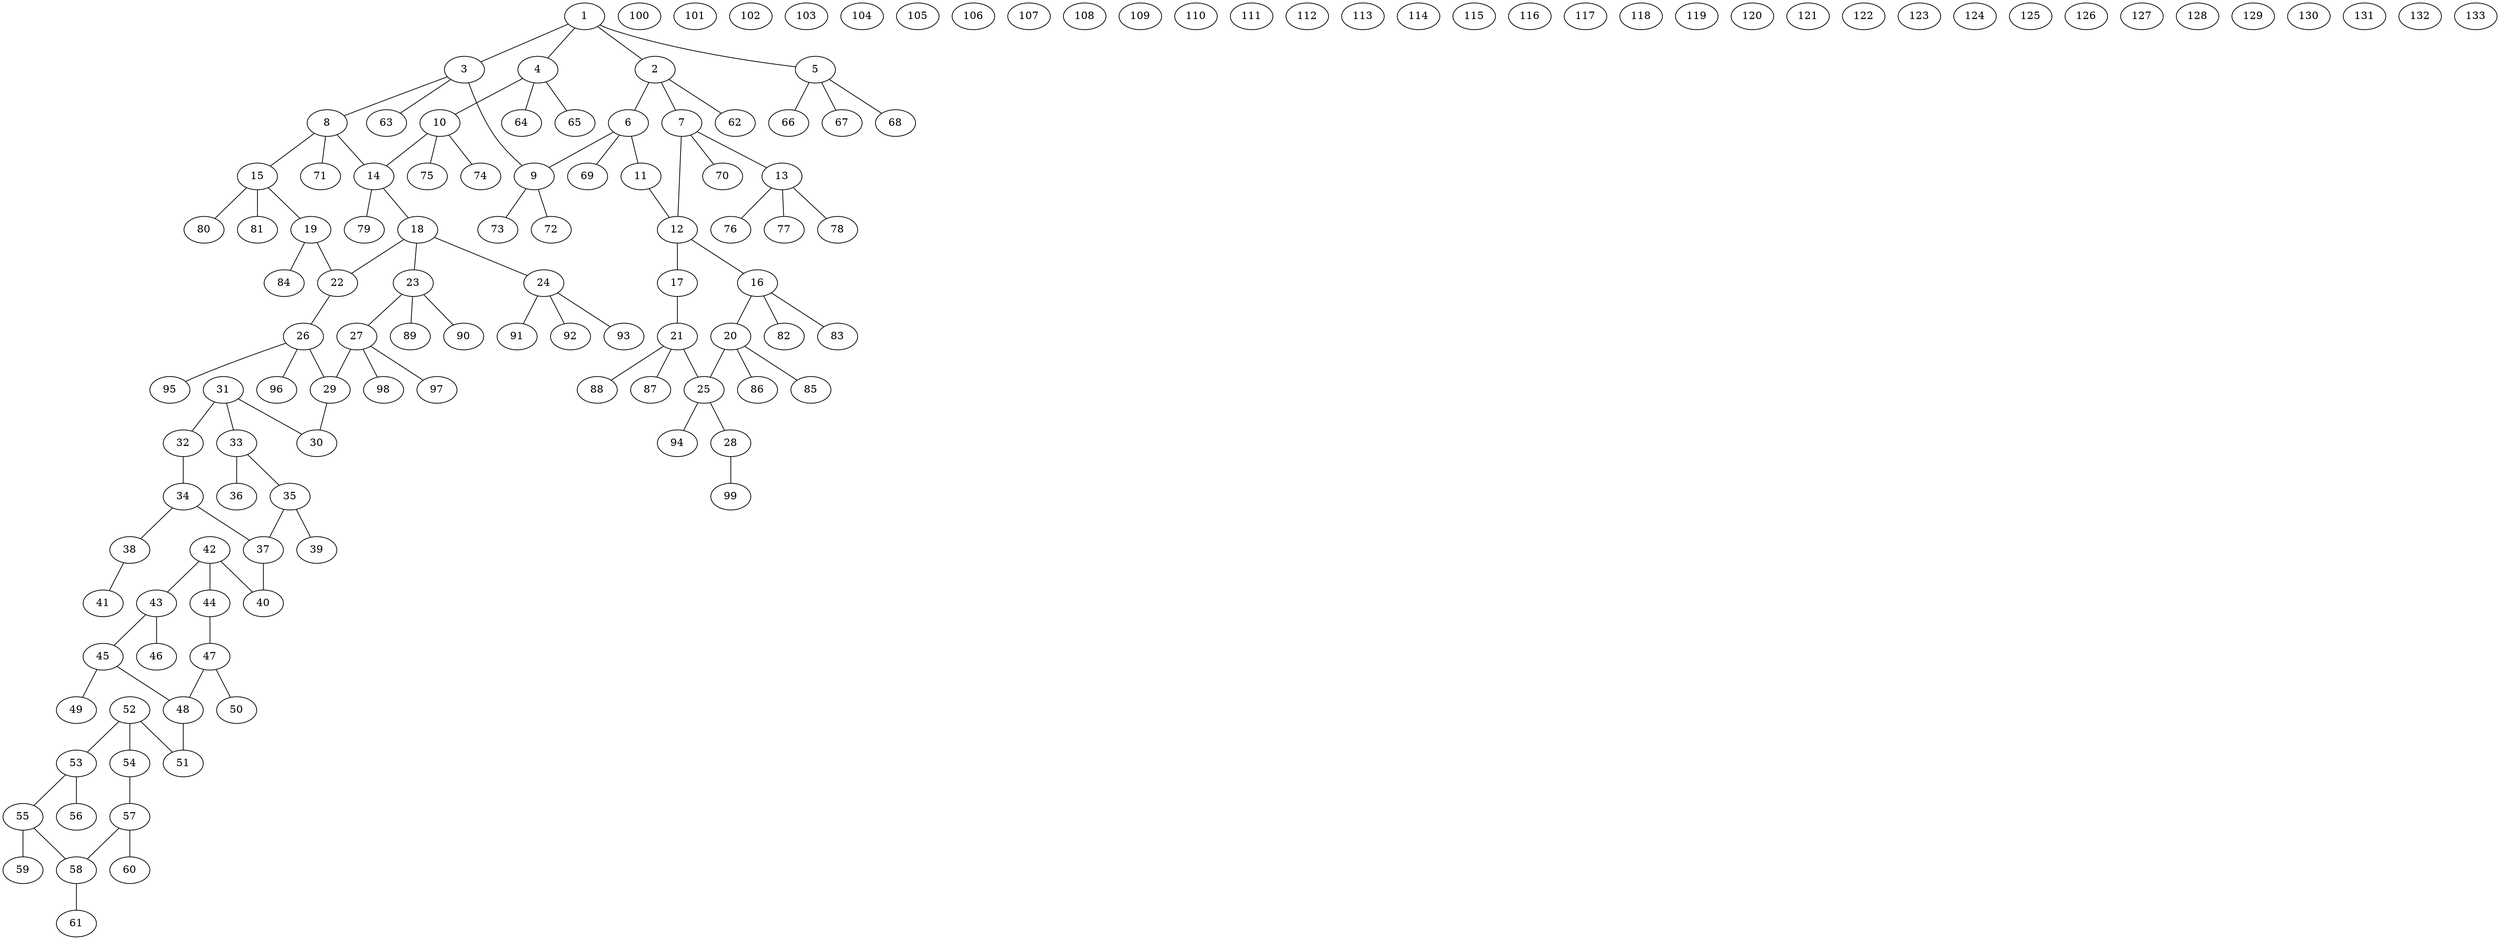 graph molecule_2072 {
	1	 [chem=C];
	2	 [chem=C];
	1 -- 2	 [valence=1];
	3	 [chem=C];
	1 -- 3	 [valence=1];
	4	 [chem=C];
	1 -- 4	 [valence=1];
	5	 [chem=C];
	1 -- 5	 [valence=1];
	6	 [chem=C];
	2 -- 6	 [valence=1];
	7	 [chem=C];
	2 -- 7	 [valence=1];
	62	 [chem=H];
	2 -- 62	 [valence=1];
	8	 [chem=C];
	3 -- 8	 [valence=1];
	9	 [chem=C];
	3 -- 9	 [valence=1];
	63	 [chem=H];
	3 -- 63	 [valence=1];
	10	 [chem=C];
	4 -- 10	 [valence=1];
	64	 [chem=H];
	4 -- 64	 [valence=1];
	65	 [chem=H];
	4 -- 65	 [valence=1];
	66	 [chem=H];
	5 -- 66	 [valence=1];
	67	 [chem=H];
	5 -- 67	 [valence=1];
	68	 [chem=H];
	5 -- 68	 [valence=1];
	6 -- 9	 [valence=1];
	11	 [chem=O];
	6 -- 11	 [valence=1];
	69	 [chem=H];
	6 -- 69	 [valence=1];
	12	 [chem=C];
	7 -- 12	 [valence=1];
	13	 [chem=C];
	7 -- 13	 [valence=1];
	70	 [chem=H];
	7 -- 70	 [valence=1];
	14	 [chem=C];
	8 -- 14	 [valence=1];
	15	 [chem=C];
	8 -- 15	 [valence=1];
	71	 [chem=H];
	8 -- 71	 [valence=1];
	72	 [chem=H];
	9 -- 72	 [valence=1];
	73	 [chem=H];
	9 -- 73	 [valence=1];
	10 -- 14	 [valence=1];
	74	 [chem=H];
	10 -- 74	 [valence=1];
	75	 [chem=H];
	10 -- 75	 [valence=1];
	11 -- 12	 [valence=1];
	16	 [chem=C];
	12 -- 16	 [valence=1];
	17	 [chem=O];
	12 -- 17	 [valence=1];
	76	 [chem=H];
	13 -- 76	 [valence=1];
	77	 [chem=H];
	13 -- 77	 [valence=1];
	78	 [chem=H];
	13 -- 78	 [valence=1];
	18	 [chem=C];
	14 -- 18	 [valence=1];
	79	 [chem=H];
	14 -- 79	 [valence=1];
	19	 [chem=C];
	15 -- 19	 [valence=1];
	80	 [chem=H];
	15 -- 80	 [valence=1];
	81	 [chem=H];
	15 -- 81	 [valence=1];
	20	 [chem=C];
	16 -- 20	 [valence=1];
	82	 [chem=H];
	16 -- 82	 [valence=1];
	83	 [chem=H];
	16 -- 83	 [valence=1];
	21	 [chem=C];
	17 -- 21	 [valence=1];
	22	 [chem=C];
	18 -- 22	 [valence=1];
	23	 [chem=C];
	18 -- 23	 [valence=1];
	24	 [chem=C];
	18 -- 24	 [valence=1];
	19 -- 22	 [valence=2];
	84	 [chem=H];
	19 -- 84	 [valence=1];
	25	 [chem=C];
	20 -- 25	 [valence=1];
	85	 [chem=H];
	20 -- 85	 [valence=1];
	86	 [chem=H];
	20 -- 86	 [valence=1];
	21 -- 25	 [valence=1];
	87	 [chem=H];
	21 -- 87	 [valence=1];
	88	 [chem=H];
	21 -- 88	 [valence=1];
	26	 [chem=C];
	22 -- 26	 [valence=1];
	27	 [chem=C];
	23 -- 27	 [valence=1];
	89	 [chem=H];
	23 -- 89	 [valence=1];
	90	 [chem=H];
	23 -- 90	 [valence=1];
	91	 [chem=H];
	24 -- 91	 [valence=1];
	92	 [chem=H];
	24 -- 92	 [valence=1];
	93	 [chem=H];
	24 -- 93	 [valence=1];
	28	 [chem=C];
	25 -- 28	 [valence=1];
	94	 [chem=H];
	25 -- 94	 [valence=1];
	29	 [chem=C];
	26 -- 29	 [valence=1];
	95	 [chem=H];
	26 -- 95	 [valence=1];
	96	 [chem=H];
	26 -- 96	 [valence=1];
	27 -- 29	 [valence=1];
	97	 [chem=H];
	27 -- 97	 [valence=1];
	98	 [chem=H];
	27 -- 98	 [valence=1];
	99	 [chem=H];
	28 -- 99	 [valence=1];
	30	 [chem=O];
	29 -- 30	 [valence=1];
	31	 [chem=C];
	31 -- 30	 [valence=1];
	32	 [chem=O];
	31 -- 32	 [valence=1];
	33	 [chem=C];
	31 -- 33	 [valence=1];
	34	 [chem=C];
	32 -- 34	 [valence=1];
	35	 [chem=C];
	33 -- 35	 [valence=1];
	36	 [chem=O];
	33 -- 36	 [valence=1];
	37	 [chem=C];
	34 -- 37	 [valence=1];
	38	 [chem=C];
	34 -- 38	 [valence=1];
	35 -- 37	 [valence=1];
	39	 [chem=O];
	35 -- 39	 [valence=1];
	40	 [chem=O];
	37 -- 40	 [valence=1];
	41	 [chem=O];
	38 -- 41	 [valence=1];
	42	 [chem=C];
	42 -- 40	 [valence=1];
	43	 [chem=C];
	42 -- 43	 [valence=1];
	44	 [chem=O];
	42 -- 44	 [valence=1];
	45	 [chem=C];
	43 -- 45	 [valence=1];
	46	 [chem=O];
	43 -- 46	 [valence=1];
	47	 [chem=C];
	44 -- 47	 [valence=1];
	48	 [chem=C];
	45 -- 48	 [valence=1];
	49	 [chem=O];
	45 -- 49	 [valence=1];
	47 -- 48	 [valence=1];
	50	 [chem=C];
	47 -- 50	 [valence=1];
	51	 [chem=O];
	48 -- 51	 [valence=1];
	52	 [chem=C];
	52 -- 51	 [valence=1];
	53	 [chem=C];
	52 -- 53	 [valence=1];
	54	 [chem=O];
	52 -- 54	 [valence=1];
	55	 [chem=C];
	53 -- 55	 [valence=1];
	56	 [chem=O];
	53 -- 56	 [valence=1];
	57	 [chem=C];
	54 -- 57	 [valence=1];
	58	 [chem=C];
	55 -- 58	 [valence=1];
	59	 [chem=O];
	55 -- 59	 [valence=1];
	57 -- 58	 [valence=1];
	60	 [chem=C];
	57 -- 60	 [valence=1];
	61	 [chem=O];
	58 -- 61	 [valence=1];
	100	 [chem=H];
	101	 [chem=H];
	102	 [chem=H];
	103	 [chem=H];
	104	 [chem=H];
	105	 [chem=H];
	106	 [chem=H];
	107	 [chem=H];
	108	 [chem=H];
	109	 [chem=H];
	110	 [chem=H];
	111	 [chem=H];
	112	 [chem=H];
	113	 [chem=H];
	114	 [chem=H];
	115	 [chem=H];
	116	 [chem=H];
	117	 [chem=H];
	118	 [chem=H];
	119	 [chem=H];
	120	 [chem=H];
	121	 [chem=H];
	122	 [chem=H];
	123	 [chem=H];
	124	 [chem=H];
	125	 [chem=H];
	126	 [chem=H];
	127	 [chem=H];
	128	 [chem=H];
	129	 [chem=H];
	130	 [chem=H];
	131	 [chem=H];
	132	 [chem=H];
	133	 [chem=H];
}

